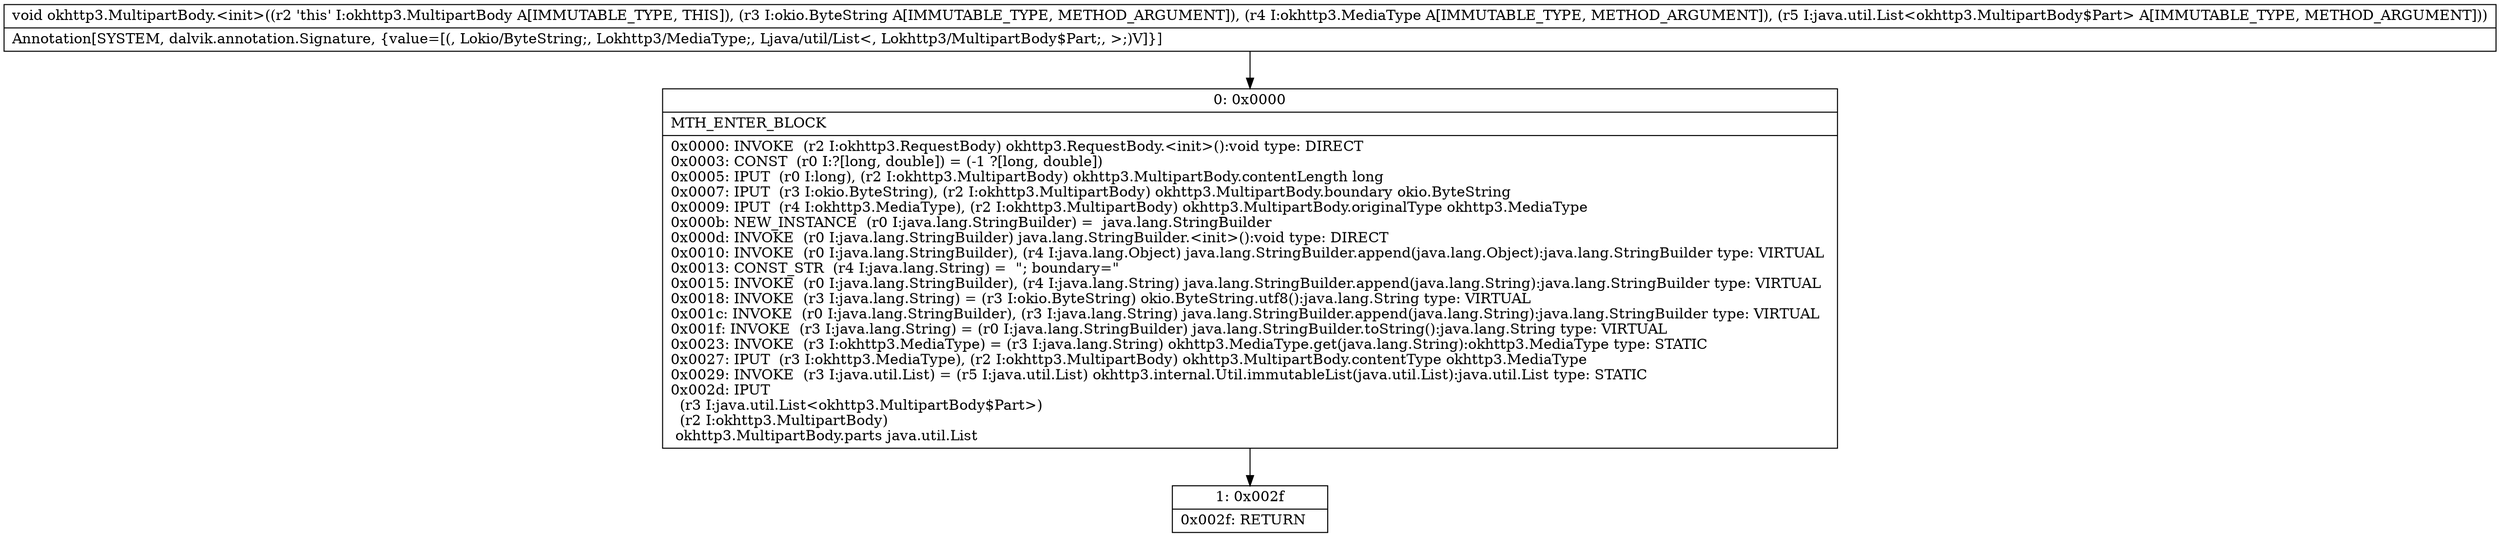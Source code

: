 digraph "CFG forokhttp3.MultipartBody.\<init\>(Lokio\/ByteString;Lokhttp3\/MediaType;Ljava\/util\/List;)V" {
Node_0 [shape=record,label="{0\:\ 0x0000|MTH_ENTER_BLOCK\l|0x0000: INVOKE  (r2 I:okhttp3.RequestBody) okhttp3.RequestBody.\<init\>():void type: DIRECT \l0x0003: CONST  (r0 I:?[long, double]) = (\-1 ?[long, double]) \l0x0005: IPUT  (r0 I:long), (r2 I:okhttp3.MultipartBody) okhttp3.MultipartBody.contentLength long \l0x0007: IPUT  (r3 I:okio.ByteString), (r2 I:okhttp3.MultipartBody) okhttp3.MultipartBody.boundary okio.ByteString \l0x0009: IPUT  (r4 I:okhttp3.MediaType), (r2 I:okhttp3.MultipartBody) okhttp3.MultipartBody.originalType okhttp3.MediaType \l0x000b: NEW_INSTANCE  (r0 I:java.lang.StringBuilder) =  java.lang.StringBuilder \l0x000d: INVOKE  (r0 I:java.lang.StringBuilder) java.lang.StringBuilder.\<init\>():void type: DIRECT \l0x0010: INVOKE  (r0 I:java.lang.StringBuilder), (r4 I:java.lang.Object) java.lang.StringBuilder.append(java.lang.Object):java.lang.StringBuilder type: VIRTUAL \l0x0013: CONST_STR  (r4 I:java.lang.String) =  \"; boundary=\" \l0x0015: INVOKE  (r0 I:java.lang.StringBuilder), (r4 I:java.lang.String) java.lang.StringBuilder.append(java.lang.String):java.lang.StringBuilder type: VIRTUAL \l0x0018: INVOKE  (r3 I:java.lang.String) = (r3 I:okio.ByteString) okio.ByteString.utf8():java.lang.String type: VIRTUAL \l0x001c: INVOKE  (r0 I:java.lang.StringBuilder), (r3 I:java.lang.String) java.lang.StringBuilder.append(java.lang.String):java.lang.StringBuilder type: VIRTUAL \l0x001f: INVOKE  (r3 I:java.lang.String) = (r0 I:java.lang.StringBuilder) java.lang.StringBuilder.toString():java.lang.String type: VIRTUAL \l0x0023: INVOKE  (r3 I:okhttp3.MediaType) = (r3 I:java.lang.String) okhttp3.MediaType.get(java.lang.String):okhttp3.MediaType type: STATIC \l0x0027: IPUT  (r3 I:okhttp3.MediaType), (r2 I:okhttp3.MultipartBody) okhttp3.MultipartBody.contentType okhttp3.MediaType \l0x0029: INVOKE  (r3 I:java.util.List) = (r5 I:java.util.List) okhttp3.internal.Util.immutableList(java.util.List):java.util.List type: STATIC \l0x002d: IPUT  \l  (r3 I:java.util.List\<okhttp3.MultipartBody$Part\>)\l  (r2 I:okhttp3.MultipartBody)\l okhttp3.MultipartBody.parts java.util.List \l}"];
Node_1 [shape=record,label="{1\:\ 0x002f|0x002f: RETURN   \l}"];
MethodNode[shape=record,label="{void okhttp3.MultipartBody.\<init\>((r2 'this' I:okhttp3.MultipartBody A[IMMUTABLE_TYPE, THIS]), (r3 I:okio.ByteString A[IMMUTABLE_TYPE, METHOD_ARGUMENT]), (r4 I:okhttp3.MediaType A[IMMUTABLE_TYPE, METHOD_ARGUMENT]), (r5 I:java.util.List\<okhttp3.MultipartBody$Part\> A[IMMUTABLE_TYPE, METHOD_ARGUMENT]))  | Annotation[SYSTEM, dalvik.annotation.Signature, \{value=[(, Lokio\/ByteString;, Lokhttp3\/MediaType;, Ljava\/util\/List\<, Lokhttp3\/MultipartBody$Part;, \>;)V]\}]\l}"];
MethodNode -> Node_0;
Node_0 -> Node_1;
}

